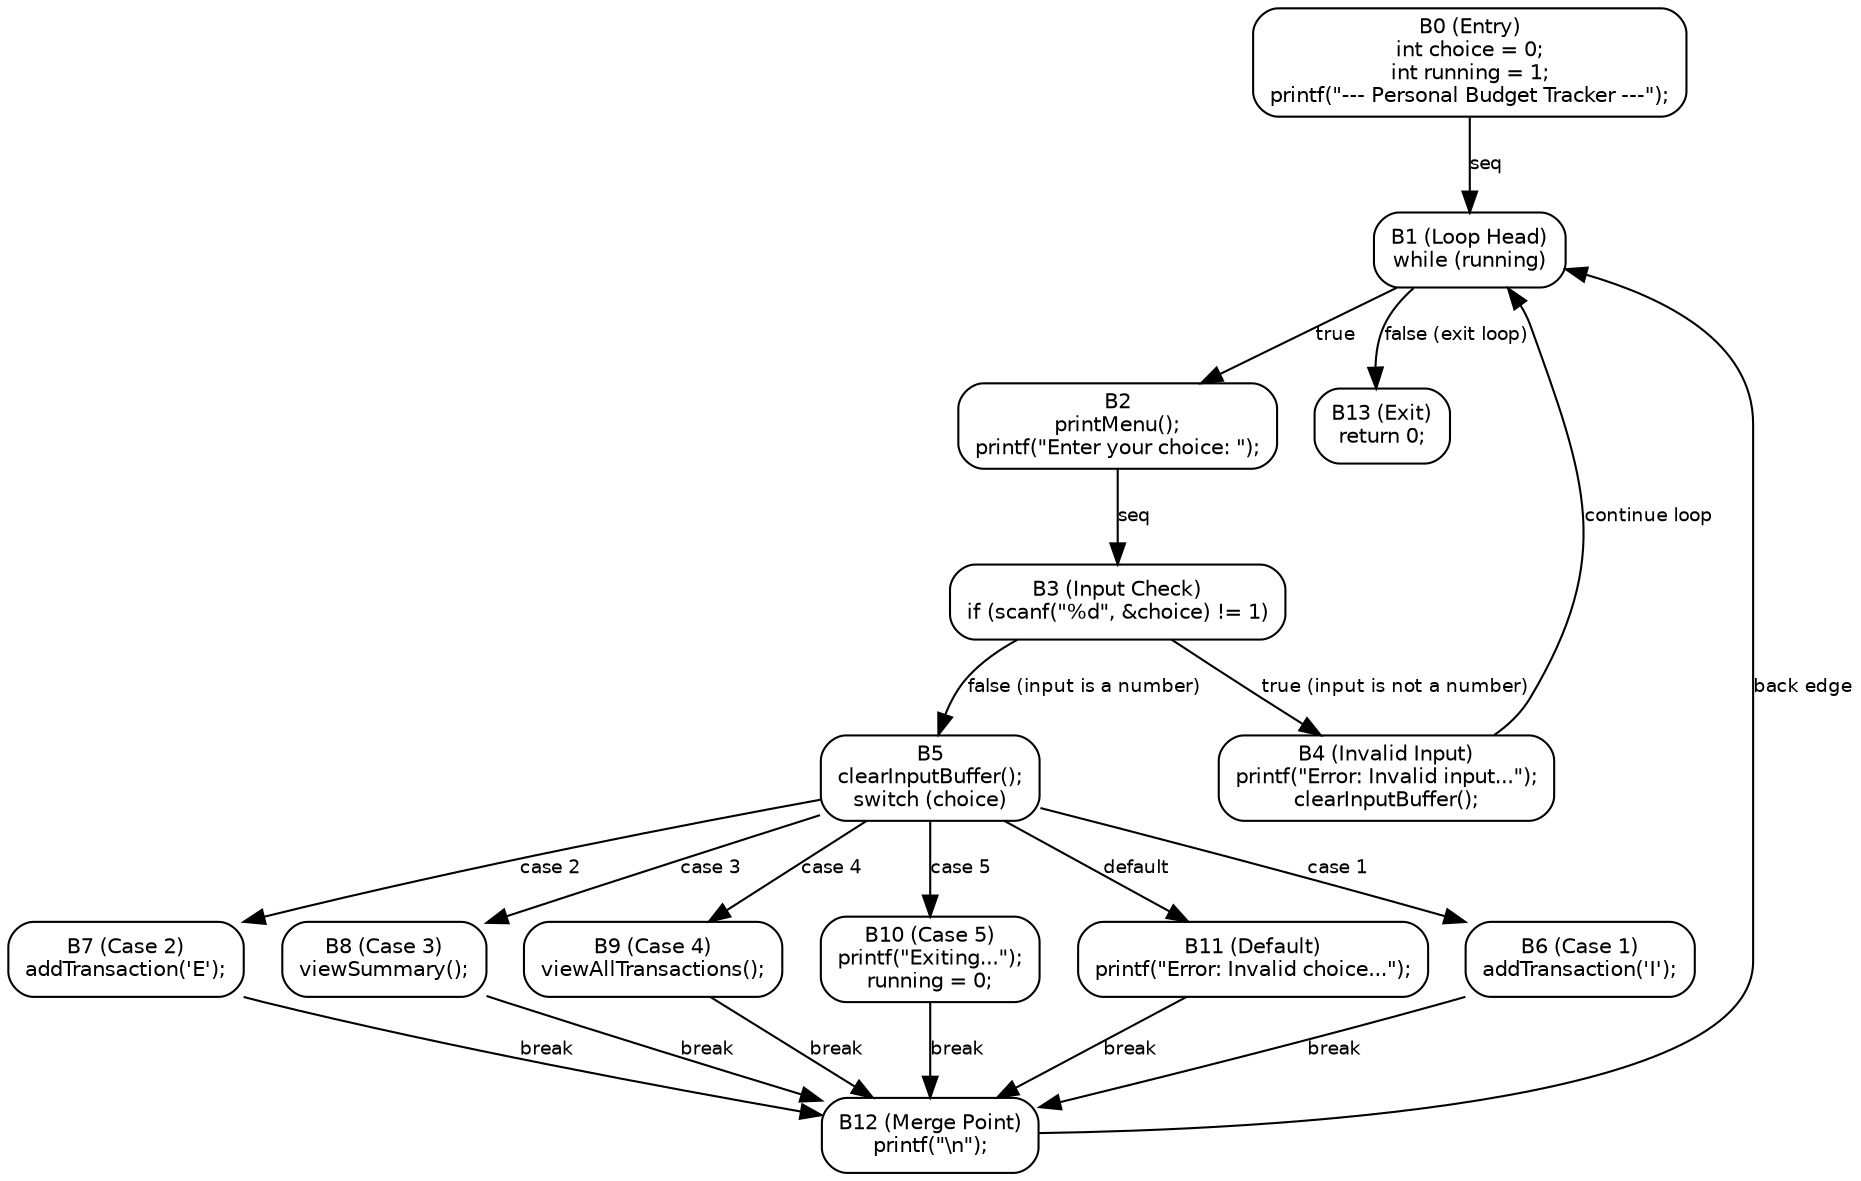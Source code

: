// Control Flow Graph for budget_tracker.c
digraph BudgetTrackerCFG {
    // Graph and node attributes
    graph [fontname = "Helvetica", fontsize = 12];
    node [shape=box, style=rounded, fontname = "Helvetica", fontsize = 10];
    edge [fontname = "Helvetica", fontsize = 9];

    // Basic Blocks (Nodes) in the main function
    B0 [label="B0 (Entry)\nint choice = 0;\nint running = 1;\nprintf(\"--- Personal Budget Tracker ---\");"];
    B1 [label="B1 (Loop Head)\nwhile (running)"];
    B2 [label="B2\nprintMenu();\nprintf(\"Enter your choice: \");"];
    B3 [label="B3 (Input Check)\nif (scanf(\"%d\", &choice) != 1)"];
    B4 [label="B4 (Invalid Input)\nprintf(\"Error: Invalid input...\");\nclearInputBuffer();"];
    B5 [label="B5\nclearInputBuffer();\nswitch (choice)"];
    B6 [label="B6 (Case 1)\naddTransaction('I');"];
    B7 [label="B7 (Case 2)\naddTransaction('E');"];
    B8 [label="B8 (Case 3)\nviewSummary();"];
    B9 [label="B9 (Case 4)\nviewAllTransactions();"];
    B10 [label="B10 (Case 5)\nprintf(\"Exiting...\");\nrunning = 0;"];
    B11 [label="B11 (Default)\nprintf(\"Error: Invalid choice...\");"];
    B12 [label="B12 (Merge Point)\nprintf(\"\\n\");"];
    B13 [label="B13 (Exit)\nreturn 0;"];

    // Control Flow (Edges)
    
    // Entry into the main loop
    B0 -> B1 [label="seq"];

    // Loop condition
    B1 -> B2 [label="true"];
    B1 -> B13 [label="false (exit loop)"];

    // Input validation path
    B2 -> B3 [label="seq"];
    B3 -> B4 [label="true (input is not a number)"];
    B3 -> B5 [label="false (input is a number)"];
    B4 -> B1 [label="continue loop"]; // Skips the switch and goes to next iteration

    // Main switch logic
    B5 -> B6 [label="case 1"];
    B5 -> B7 [label="case 2"];
    B5 -> B8 [label="case 3"];
    B5 -> B9 [label="case 4"];
    B5 -> B10 [label="case 5"];
    B5 -> B11 [label="default"];

    // Paths from switch cases to the merge point
    B6 -> B12 [label="break"];
    B7 -> B12 [label="break"];
    B8 -> B12 [label="break"];
    B9 -> B12 [label="break"];
    B10 -> B12 [label="break"];
    B11 -> B12 [label="break"];

    // Path from the merge point back to the loop head
    B12 -> B1 [label="back edge"];
}